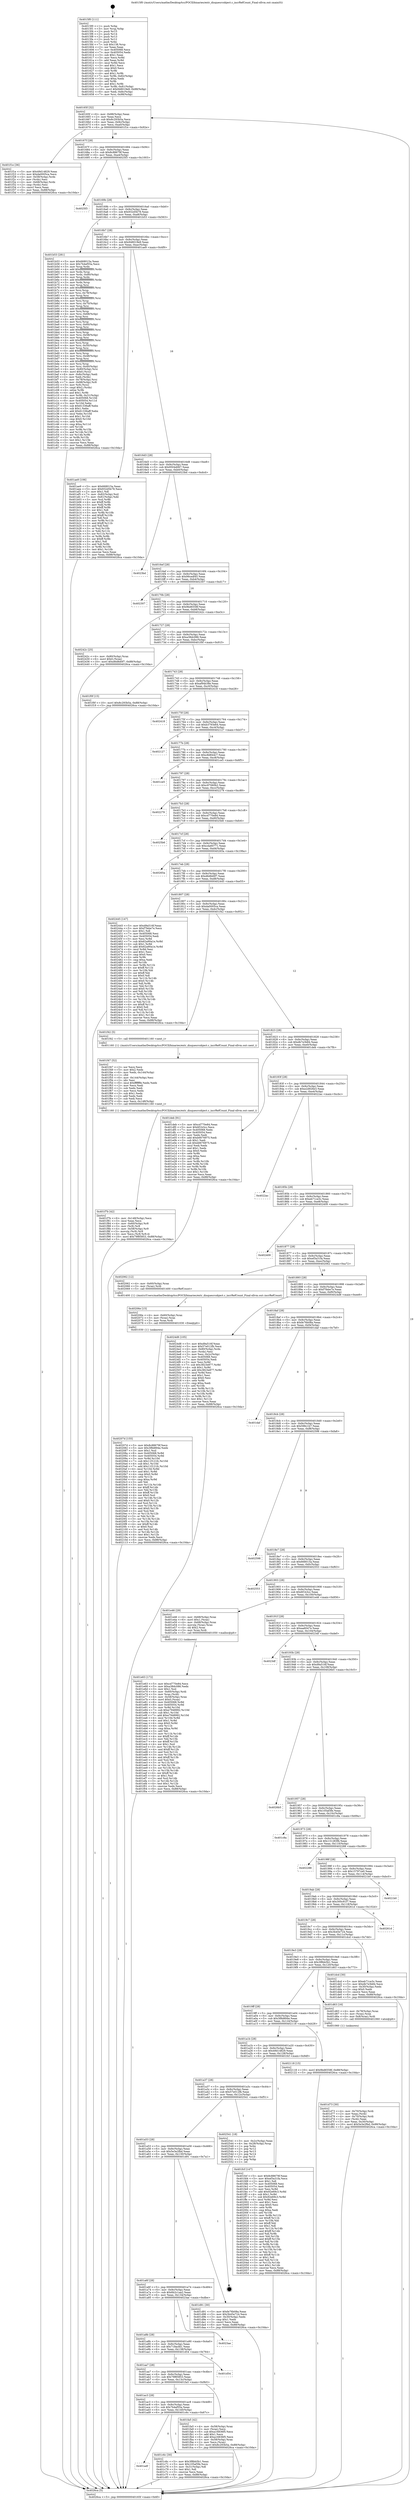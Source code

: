 digraph "0x4015f0" {
  label = "0x4015f0 (/mnt/c/Users/mathe/Desktop/tcc/POCII/binaries/extr_disquesrcobject.c_incrRefCount_Final-ollvm.out::main(0))"
  labelloc = "t"
  node[shape=record]

  Entry [label="",width=0.3,height=0.3,shape=circle,fillcolor=black,style=filled]
  "0x40165f" [label="{
     0x40165f [32]\l
     | [instrs]\l
     &nbsp;&nbsp;0x40165f \<+6\>: mov -0x88(%rbp),%eax\l
     &nbsp;&nbsp;0x401665 \<+2\>: mov %eax,%ecx\l
     &nbsp;&nbsp;0x401667 \<+6\>: sub $0x8c293b5a,%ecx\l
     &nbsp;&nbsp;0x40166d \<+6\>: mov %eax,-0x9c(%rbp)\l
     &nbsp;&nbsp;0x401673 \<+6\>: mov %ecx,-0xa0(%rbp)\l
     &nbsp;&nbsp;0x401679 \<+6\>: je 0000000000401f1e \<main+0x92e\>\l
  }"]
  "0x401f1e" [label="{
     0x401f1e [36]\l
     | [instrs]\l
     &nbsp;&nbsp;0x401f1e \<+5\>: mov $0x49d14829,%eax\l
     &nbsp;&nbsp;0x401f23 \<+5\>: mov $0xda0005ca,%ecx\l
     &nbsp;&nbsp;0x401f28 \<+4\>: mov -0x58(%rbp),%rdx\l
     &nbsp;&nbsp;0x401f2c \<+2\>: mov (%rdx),%esi\l
     &nbsp;&nbsp;0x401f2e \<+4\>: mov -0x68(%rbp),%rdx\l
     &nbsp;&nbsp;0x401f32 \<+2\>: cmp (%rdx),%esi\l
     &nbsp;&nbsp;0x401f34 \<+3\>: cmovl %ecx,%eax\l
     &nbsp;&nbsp;0x401f37 \<+6\>: mov %eax,-0x88(%rbp)\l
     &nbsp;&nbsp;0x401f3d \<+5\>: jmp 00000000004026ca \<main+0x10da\>\l
  }"]
  "0x40167f" [label="{
     0x40167f [28]\l
     | [instrs]\l
     &nbsp;&nbsp;0x40167f \<+5\>: jmp 0000000000401684 \<main+0x94\>\l
     &nbsp;&nbsp;0x401684 \<+6\>: mov -0x9c(%rbp),%eax\l
     &nbsp;&nbsp;0x40168a \<+5\>: sub $0x8c88679f,%eax\l
     &nbsp;&nbsp;0x40168f \<+6\>: mov %eax,-0xa4(%rbp)\l
     &nbsp;&nbsp;0x401695 \<+6\>: je 00000000004025f3 \<main+0x1003\>\l
  }"]
  Exit [label="",width=0.3,height=0.3,shape=circle,fillcolor=black,style=filled,peripheries=2]
  "0x4025f3" [label="{
     0x4025f3\l
  }", style=dashed]
  "0x40169b" [label="{
     0x40169b [28]\l
     | [instrs]\l
     &nbsp;&nbsp;0x40169b \<+5\>: jmp 00000000004016a0 \<main+0xb0\>\l
     &nbsp;&nbsp;0x4016a0 \<+6\>: mov -0x9c(%rbp),%eax\l
     &nbsp;&nbsp;0x4016a6 \<+5\>: sub $0x932d5b78,%eax\l
     &nbsp;&nbsp;0x4016ab \<+6\>: mov %eax,-0xa8(%rbp)\l
     &nbsp;&nbsp;0x4016b1 \<+6\>: je 0000000000401b53 \<main+0x563\>\l
  }"]
  "0x40207d" [label="{
     0x40207d [155]\l
     | [instrs]\l
     &nbsp;&nbsp;0x40207d \<+5\>: mov $0x8c88679f,%ecx\l
     &nbsp;&nbsp;0x402082 \<+5\>: mov $0x3f8d894e,%edx\l
     &nbsp;&nbsp;0x402087 \<+3\>: mov $0x1,%sil\l
     &nbsp;&nbsp;0x40208a \<+8\>: mov 0x405068,%r8d\l
     &nbsp;&nbsp;0x402092 \<+8\>: mov 0x405054,%r9d\l
     &nbsp;&nbsp;0x40209a \<+3\>: mov %r8d,%r10d\l
     &nbsp;&nbsp;0x40209d \<+7\>: sub $0x11f121fc,%r10d\l
     &nbsp;&nbsp;0x4020a4 \<+4\>: sub $0x1,%r10d\l
     &nbsp;&nbsp;0x4020a8 \<+7\>: add $0x11f121fc,%r10d\l
     &nbsp;&nbsp;0x4020af \<+4\>: imul %r10d,%r8d\l
     &nbsp;&nbsp;0x4020b3 \<+4\>: and $0x1,%r8d\l
     &nbsp;&nbsp;0x4020b7 \<+4\>: cmp $0x0,%r8d\l
     &nbsp;&nbsp;0x4020bb \<+4\>: sete %r11b\l
     &nbsp;&nbsp;0x4020bf \<+4\>: cmp $0xa,%r9d\l
     &nbsp;&nbsp;0x4020c3 \<+3\>: setl %bl\l
     &nbsp;&nbsp;0x4020c6 \<+3\>: mov %r11b,%r14b\l
     &nbsp;&nbsp;0x4020c9 \<+4\>: xor $0xff,%r14b\l
     &nbsp;&nbsp;0x4020cd \<+3\>: mov %bl,%r15b\l
     &nbsp;&nbsp;0x4020d0 \<+4\>: xor $0xff,%r15b\l
     &nbsp;&nbsp;0x4020d4 \<+4\>: xor $0x0,%sil\l
     &nbsp;&nbsp;0x4020d8 \<+3\>: mov %r14b,%r12b\l
     &nbsp;&nbsp;0x4020db \<+4\>: and $0x0,%r12b\l
     &nbsp;&nbsp;0x4020df \<+3\>: and %sil,%r11b\l
     &nbsp;&nbsp;0x4020e2 \<+3\>: mov %r15b,%r13b\l
     &nbsp;&nbsp;0x4020e5 \<+4\>: and $0x0,%r13b\l
     &nbsp;&nbsp;0x4020e9 \<+3\>: and %sil,%bl\l
     &nbsp;&nbsp;0x4020ec \<+3\>: or %r11b,%r12b\l
     &nbsp;&nbsp;0x4020ef \<+3\>: or %bl,%r13b\l
     &nbsp;&nbsp;0x4020f2 \<+3\>: xor %r13b,%r12b\l
     &nbsp;&nbsp;0x4020f5 \<+3\>: or %r15b,%r14b\l
     &nbsp;&nbsp;0x4020f8 \<+4\>: xor $0xff,%r14b\l
     &nbsp;&nbsp;0x4020fc \<+4\>: or $0x0,%sil\l
     &nbsp;&nbsp;0x402100 \<+3\>: and %sil,%r14b\l
     &nbsp;&nbsp;0x402103 \<+3\>: or %r14b,%r12b\l
     &nbsp;&nbsp;0x402106 \<+4\>: test $0x1,%r12b\l
     &nbsp;&nbsp;0x40210a \<+3\>: cmovne %edx,%ecx\l
     &nbsp;&nbsp;0x40210d \<+6\>: mov %ecx,-0x88(%rbp)\l
     &nbsp;&nbsp;0x402113 \<+5\>: jmp 00000000004026ca \<main+0x10da\>\l
  }"]
  "0x401b53" [label="{
     0x401b53 [281]\l
     | [instrs]\l
     &nbsp;&nbsp;0x401b53 \<+5\>: mov $0x668015a,%eax\l
     &nbsp;&nbsp;0x401b58 \<+5\>: mov $0x7b4ef55a,%ecx\l
     &nbsp;&nbsp;0x401b5d \<+3\>: mov %rsp,%rdx\l
     &nbsp;&nbsp;0x401b60 \<+4\>: add $0xfffffffffffffff0,%rdx\l
     &nbsp;&nbsp;0x401b64 \<+3\>: mov %rdx,%rsp\l
     &nbsp;&nbsp;0x401b67 \<+4\>: mov %rdx,-0x80(%rbp)\l
     &nbsp;&nbsp;0x401b6b \<+3\>: mov %rsp,%rdx\l
     &nbsp;&nbsp;0x401b6e \<+4\>: add $0xfffffffffffffff0,%rdx\l
     &nbsp;&nbsp;0x401b72 \<+3\>: mov %rdx,%rsp\l
     &nbsp;&nbsp;0x401b75 \<+3\>: mov %rsp,%rsi\l
     &nbsp;&nbsp;0x401b78 \<+4\>: add $0xfffffffffffffff0,%rsi\l
     &nbsp;&nbsp;0x401b7c \<+3\>: mov %rsi,%rsp\l
     &nbsp;&nbsp;0x401b7f \<+4\>: mov %rsi,-0x78(%rbp)\l
     &nbsp;&nbsp;0x401b83 \<+3\>: mov %rsp,%rsi\l
     &nbsp;&nbsp;0x401b86 \<+4\>: add $0xfffffffffffffff0,%rsi\l
     &nbsp;&nbsp;0x401b8a \<+3\>: mov %rsi,%rsp\l
     &nbsp;&nbsp;0x401b8d \<+4\>: mov %rsi,-0x70(%rbp)\l
     &nbsp;&nbsp;0x401b91 \<+3\>: mov %rsp,%rsi\l
     &nbsp;&nbsp;0x401b94 \<+4\>: add $0xfffffffffffffff0,%rsi\l
     &nbsp;&nbsp;0x401b98 \<+3\>: mov %rsi,%rsp\l
     &nbsp;&nbsp;0x401b9b \<+4\>: mov %rsi,-0x68(%rbp)\l
     &nbsp;&nbsp;0x401b9f \<+3\>: mov %rsp,%rsi\l
     &nbsp;&nbsp;0x401ba2 \<+4\>: add $0xfffffffffffffff0,%rsi\l
     &nbsp;&nbsp;0x401ba6 \<+3\>: mov %rsi,%rsp\l
     &nbsp;&nbsp;0x401ba9 \<+4\>: mov %rsi,-0x60(%rbp)\l
     &nbsp;&nbsp;0x401bad \<+3\>: mov %rsp,%rsi\l
     &nbsp;&nbsp;0x401bb0 \<+4\>: add $0xfffffffffffffff0,%rsi\l
     &nbsp;&nbsp;0x401bb4 \<+3\>: mov %rsi,%rsp\l
     &nbsp;&nbsp;0x401bb7 \<+4\>: mov %rsi,-0x58(%rbp)\l
     &nbsp;&nbsp;0x401bbb \<+3\>: mov %rsp,%rsi\l
     &nbsp;&nbsp;0x401bbe \<+4\>: add $0xfffffffffffffff0,%rsi\l
     &nbsp;&nbsp;0x401bc2 \<+3\>: mov %rsi,%rsp\l
     &nbsp;&nbsp;0x401bc5 \<+4\>: mov %rsi,-0x50(%rbp)\l
     &nbsp;&nbsp;0x401bc9 \<+3\>: mov %rsp,%rsi\l
     &nbsp;&nbsp;0x401bcc \<+4\>: add $0xfffffffffffffff0,%rsi\l
     &nbsp;&nbsp;0x401bd0 \<+3\>: mov %rsi,%rsp\l
     &nbsp;&nbsp;0x401bd3 \<+4\>: mov %rsi,-0x48(%rbp)\l
     &nbsp;&nbsp;0x401bd7 \<+3\>: mov %rsp,%rsi\l
     &nbsp;&nbsp;0x401bda \<+4\>: add $0xfffffffffffffff0,%rsi\l
     &nbsp;&nbsp;0x401bde \<+3\>: mov %rsi,%rsp\l
     &nbsp;&nbsp;0x401be1 \<+4\>: mov %rsi,-0x40(%rbp)\l
     &nbsp;&nbsp;0x401be5 \<+4\>: mov -0x80(%rbp),%rsi\l
     &nbsp;&nbsp;0x401be9 \<+6\>: movl $0x0,(%rsi)\l
     &nbsp;&nbsp;0x401bef \<+6\>: mov -0x8c(%rbp),%edi\l
     &nbsp;&nbsp;0x401bf5 \<+2\>: mov %edi,(%rdx)\l
     &nbsp;&nbsp;0x401bf7 \<+4\>: mov -0x78(%rbp),%rsi\l
     &nbsp;&nbsp;0x401bfb \<+7\>: mov -0x98(%rbp),%r8\l
     &nbsp;&nbsp;0x401c02 \<+3\>: mov %r8,(%rsi)\l
     &nbsp;&nbsp;0x401c05 \<+3\>: cmpl $0x2,(%rdx)\l
     &nbsp;&nbsp;0x401c08 \<+4\>: setne %r9b\l
     &nbsp;&nbsp;0x401c0c \<+4\>: and $0x1,%r9b\l
     &nbsp;&nbsp;0x401c10 \<+4\>: mov %r9b,-0x31(%rbp)\l
     &nbsp;&nbsp;0x401c14 \<+8\>: mov 0x405068,%r10d\l
     &nbsp;&nbsp;0x401c1c \<+8\>: mov 0x405054,%r11d\l
     &nbsp;&nbsp;0x401c24 \<+3\>: mov %r10d,%ebx\l
     &nbsp;&nbsp;0x401c27 \<+6\>: sub $0x61336aff,%ebx\l
     &nbsp;&nbsp;0x401c2d \<+3\>: sub $0x1,%ebx\l
     &nbsp;&nbsp;0x401c30 \<+6\>: add $0x61336aff,%ebx\l
     &nbsp;&nbsp;0x401c36 \<+4\>: imul %ebx,%r10d\l
     &nbsp;&nbsp;0x401c3a \<+4\>: and $0x1,%r10d\l
     &nbsp;&nbsp;0x401c3e \<+4\>: cmp $0x0,%r10d\l
     &nbsp;&nbsp;0x401c42 \<+4\>: sete %r9b\l
     &nbsp;&nbsp;0x401c46 \<+4\>: cmp $0xa,%r11d\l
     &nbsp;&nbsp;0x401c4a \<+4\>: setl %r14b\l
     &nbsp;&nbsp;0x401c4e \<+3\>: mov %r9b,%r15b\l
     &nbsp;&nbsp;0x401c51 \<+3\>: and %r14b,%r15b\l
     &nbsp;&nbsp;0x401c54 \<+3\>: xor %r14b,%r9b\l
     &nbsp;&nbsp;0x401c57 \<+3\>: or %r9b,%r15b\l
     &nbsp;&nbsp;0x401c5a \<+4\>: test $0x1,%r15b\l
     &nbsp;&nbsp;0x401c5e \<+3\>: cmovne %ecx,%eax\l
     &nbsp;&nbsp;0x401c61 \<+6\>: mov %eax,-0x88(%rbp)\l
     &nbsp;&nbsp;0x401c67 \<+5\>: jmp 00000000004026ca \<main+0x10da\>\l
  }"]
  "0x4016b7" [label="{
     0x4016b7 [28]\l
     | [instrs]\l
     &nbsp;&nbsp;0x4016b7 \<+5\>: jmp 00000000004016bc \<main+0xcc\>\l
     &nbsp;&nbsp;0x4016bc \<+6\>: mov -0x9c(%rbp),%eax\l
     &nbsp;&nbsp;0x4016c2 \<+5\>: sub $0x948019e9,%eax\l
     &nbsp;&nbsp;0x4016c7 \<+6\>: mov %eax,-0xac(%rbp)\l
     &nbsp;&nbsp;0x4016cd \<+6\>: je 0000000000401ae9 \<main+0x4f9\>\l
  }"]
  "0x40206e" [label="{
     0x40206e [15]\l
     | [instrs]\l
     &nbsp;&nbsp;0x40206e \<+4\>: mov -0x60(%rbp),%rax\l
     &nbsp;&nbsp;0x402072 \<+3\>: mov (%rax),%rax\l
     &nbsp;&nbsp;0x402075 \<+3\>: mov %rax,%rdi\l
     &nbsp;&nbsp;0x402078 \<+5\>: call 0000000000401030 \<free@plt\>\l
     | [calls]\l
     &nbsp;&nbsp;0x401030 \{1\} (unknown)\l
  }"]
  "0x401ae9" [label="{
     0x401ae9 [106]\l
     | [instrs]\l
     &nbsp;&nbsp;0x401ae9 \<+5\>: mov $0x668015a,%eax\l
     &nbsp;&nbsp;0x401aee \<+5\>: mov $0x932d5b78,%ecx\l
     &nbsp;&nbsp;0x401af3 \<+2\>: mov $0x1,%dl\l
     &nbsp;&nbsp;0x401af5 \<+7\>: mov -0x82(%rbp),%sil\l
     &nbsp;&nbsp;0x401afc \<+7\>: mov -0x81(%rbp),%dil\l
     &nbsp;&nbsp;0x401b03 \<+3\>: mov %sil,%r8b\l
     &nbsp;&nbsp;0x401b06 \<+4\>: xor $0xff,%r8b\l
     &nbsp;&nbsp;0x401b0a \<+3\>: mov %dil,%r9b\l
     &nbsp;&nbsp;0x401b0d \<+4\>: xor $0xff,%r9b\l
     &nbsp;&nbsp;0x401b11 \<+3\>: xor $0x1,%dl\l
     &nbsp;&nbsp;0x401b14 \<+3\>: mov %r8b,%r10b\l
     &nbsp;&nbsp;0x401b17 \<+4\>: and $0xff,%r10b\l
     &nbsp;&nbsp;0x401b1b \<+3\>: and %dl,%sil\l
     &nbsp;&nbsp;0x401b1e \<+3\>: mov %r9b,%r11b\l
     &nbsp;&nbsp;0x401b21 \<+4\>: and $0xff,%r11b\l
     &nbsp;&nbsp;0x401b25 \<+3\>: and %dl,%dil\l
     &nbsp;&nbsp;0x401b28 \<+3\>: or %sil,%r10b\l
     &nbsp;&nbsp;0x401b2b \<+3\>: or %dil,%r11b\l
     &nbsp;&nbsp;0x401b2e \<+3\>: xor %r11b,%r10b\l
     &nbsp;&nbsp;0x401b31 \<+3\>: or %r9b,%r8b\l
     &nbsp;&nbsp;0x401b34 \<+4\>: xor $0xff,%r8b\l
     &nbsp;&nbsp;0x401b38 \<+3\>: or $0x1,%dl\l
     &nbsp;&nbsp;0x401b3b \<+3\>: and %dl,%r8b\l
     &nbsp;&nbsp;0x401b3e \<+3\>: or %r8b,%r10b\l
     &nbsp;&nbsp;0x401b41 \<+4\>: test $0x1,%r10b\l
     &nbsp;&nbsp;0x401b45 \<+3\>: cmovne %ecx,%eax\l
     &nbsp;&nbsp;0x401b48 \<+6\>: mov %eax,-0x88(%rbp)\l
     &nbsp;&nbsp;0x401b4e \<+5\>: jmp 00000000004026ca \<main+0x10da\>\l
  }"]
  "0x4016d3" [label="{
     0x4016d3 [28]\l
     | [instrs]\l
     &nbsp;&nbsp;0x4016d3 \<+5\>: jmp 00000000004016d8 \<main+0xe8\>\l
     &nbsp;&nbsp;0x4016d8 \<+6\>: mov -0x9c(%rbp),%eax\l
     &nbsp;&nbsp;0x4016de \<+5\>: sub $0x9504d067,%eax\l
     &nbsp;&nbsp;0x4016e3 \<+6\>: mov %eax,-0xb0(%rbp)\l
     &nbsp;&nbsp;0x4016e9 \<+6\>: je 00000000004023bd \<main+0xdcd\>\l
  }"]
  "0x4026ca" [label="{
     0x4026ca [5]\l
     | [instrs]\l
     &nbsp;&nbsp;0x4026ca \<+5\>: jmp 000000000040165f \<main+0x6f\>\l
  }"]
  "0x4015f0" [label="{
     0x4015f0 [111]\l
     | [instrs]\l
     &nbsp;&nbsp;0x4015f0 \<+1\>: push %rbp\l
     &nbsp;&nbsp;0x4015f1 \<+3\>: mov %rsp,%rbp\l
     &nbsp;&nbsp;0x4015f4 \<+2\>: push %r15\l
     &nbsp;&nbsp;0x4015f6 \<+2\>: push %r14\l
     &nbsp;&nbsp;0x4015f8 \<+2\>: push %r13\l
     &nbsp;&nbsp;0x4015fa \<+2\>: push %r12\l
     &nbsp;&nbsp;0x4015fc \<+1\>: push %rbx\l
     &nbsp;&nbsp;0x4015fd \<+7\>: sub $0x138,%rsp\l
     &nbsp;&nbsp;0x401604 \<+2\>: xor %eax,%eax\l
     &nbsp;&nbsp;0x401606 \<+7\>: mov 0x405068,%ecx\l
     &nbsp;&nbsp;0x40160d \<+7\>: mov 0x405054,%edx\l
     &nbsp;&nbsp;0x401614 \<+3\>: sub $0x1,%eax\l
     &nbsp;&nbsp;0x401617 \<+3\>: mov %ecx,%r8d\l
     &nbsp;&nbsp;0x40161a \<+3\>: add %eax,%r8d\l
     &nbsp;&nbsp;0x40161d \<+4\>: imul %r8d,%ecx\l
     &nbsp;&nbsp;0x401621 \<+3\>: and $0x1,%ecx\l
     &nbsp;&nbsp;0x401624 \<+3\>: cmp $0x0,%ecx\l
     &nbsp;&nbsp;0x401627 \<+4\>: sete %r9b\l
     &nbsp;&nbsp;0x40162b \<+4\>: and $0x1,%r9b\l
     &nbsp;&nbsp;0x40162f \<+7\>: mov %r9b,-0x82(%rbp)\l
     &nbsp;&nbsp;0x401636 \<+3\>: cmp $0xa,%edx\l
     &nbsp;&nbsp;0x401639 \<+4\>: setl %r9b\l
     &nbsp;&nbsp;0x40163d \<+4\>: and $0x1,%r9b\l
     &nbsp;&nbsp;0x401641 \<+7\>: mov %r9b,-0x81(%rbp)\l
     &nbsp;&nbsp;0x401648 \<+10\>: movl $0x948019e9,-0x88(%rbp)\l
     &nbsp;&nbsp;0x401652 \<+6\>: mov %edi,-0x8c(%rbp)\l
     &nbsp;&nbsp;0x401658 \<+7\>: mov %rsi,-0x98(%rbp)\l
  }"]
  "0x401f7b" [label="{
     0x401f7b [42]\l
     | [instrs]\l
     &nbsp;&nbsp;0x401f7b \<+6\>: mov -0x148(%rbp),%ecx\l
     &nbsp;&nbsp;0x401f81 \<+3\>: imul %eax,%ecx\l
     &nbsp;&nbsp;0x401f84 \<+4\>: mov -0x60(%rbp),%r8\l
     &nbsp;&nbsp;0x401f88 \<+3\>: mov (%r8),%r8\l
     &nbsp;&nbsp;0x401f8b \<+4\>: mov -0x58(%rbp),%r9\l
     &nbsp;&nbsp;0x401f8f \<+3\>: movslq (%r9),%r9\l
     &nbsp;&nbsp;0x401f92 \<+4\>: mov %ecx,(%r8,%r9,4)\l
     &nbsp;&nbsp;0x401f96 \<+10\>: movl $0x79f85853,-0x88(%rbp)\l
     &nbsp;&nbsp;0x401fa0 \<+5\>: jmp 00000000004026ca \<main+0x10da\>\l
  }"]
  "0x401f47" [label="{
     0x401f47 [52]\l
     | [instrs]\l
     &nbsp;&nbsp;0x401f47 \<+2\>: xor %ecx,%ecx\l
     &nbsp;&nbsp;0x401f49 \<+5\>: mov $0x2,%edx\l
     &nbsp;&nbsp;0x401f4e \<+6\>: mov %edx,-0x144(%rbp)\l
     &nbsp;&nbsp;0x401f54 \<+1\>: cltd\l
     &nbsp;&nbsp;0x401f55 \<+6\>: mov -0x144(%rbp),%esi\l
     &nbsp;&nbsp;0x401f5b \<+2\>: idiv %esi\l
     &nbsp;&nbsp;0x401f5d \<+6\>: imul $0xfffffffe,%edx,%edx\l
     &nbsp;&nbsp;0x401f63 \<+2\>: mov %ecx,%edi\l
     &nbsp;&nbsp;0x401f65 \<+2\>: sub %edx,%edi\l
     &nbsp;&nbsp;0x401f67 \<+2\>: mov %ecx,%edx\l
     &nbsp;&nbsp;0x401f69 \<+3\>: sub $0x1,%edx\l
     &nbsp;&nbsp;0x401f6c \<+2\>: add %edx,%edi\l
     &nbsp;&nbsp;0x401f6e \<+2\>: sub %edi,%ecx\l
     &nbsp;&nbsp;0x401f70 \<+6\>: mov %ecx,-0x148(%rbp)\l
     &nbsp;&nbsp;0x401f76 \<+5\>: call 0000000000401160 \<next_i\>\l
     | [calls]\l
     &nbsp;&nbsp;0x401160 \{1\} (/mnt/c/Users/mathe/Desktop/tcc/POCII/binaries/extr_disquesrcobject.c_incrRefCount_Final-ollvm.out::next_i)\l
  }"]
  "0x4023bd" [label="{
     0x4023bd\l
  }", style=dashed]
  "0x4016ef" [label="{
     0x4016ef [28]\l
     | [instrs]\l
     &nbsp;&nbsp;0x4016ef \<+5\>: jmp 00000000004016f4 \<main+0x104\>\l
     &nbsp;&nbsp;0x4016f4 \<+6\>: mov -0x9c(%rbp),%eax\l
     &nbsp;&nbsp;0x4016fa \<+5\>: sub $0x99cedf45,%eax\l
     &nbsp;&nbsp;0x4016ff \<+6\>: mov %eax,-0xb4(%rbp)\l
     &nbsp;&nbsp;0x401705 \<+6\>: je 0000000000402307 \<main+0xd17\>\l
  }"]
  "0x401e63" [label="{
     0x401e63 [172]\l
     | [instrs]\l
     &nbsp;&nbsp;0x401e63 \<+5\>: mov $0xcd770e84,%ecx\l
     &nbsp;&nbsp;0x401e68 \<+5\>: mov $0xa38dc086,%edx\l
     &nbsp;&nbsp;0x401e6d \<+3\>: mov $0x1,%sil\l
     &nbsp;&nbsp;0x401e70 \<+4\>: mov -0x60(%rbp),%rdi\l
     &nbsp;&nbsp;0x401e74 \<+3\>: mov %rax,(%rdi)\l
     &nbsp;&nbsp;0x401e77 \<+4\>: mov -0x58(%rbp),%rax\l
     &nbsp;&nbsp;0x401e7b \<+6\>: movl $0x0,(%rax)\l
     &nbsp;&nbsp;0x401e81 \<+8\>: mov 0x405068,%r8d\l
     &nbsp;&nbsp;0x401e89 \<+8\>: mov 0x405054,%r9d\l
     &nbsp;&nbsp;0x401e91 \<+3\>: mov %r8d,%r10d\l
     &nbsp;&nbsp;0x401e94 \<+7\>: sub $0xe7948992,%r10d\l
     &nbsp;&nbsp;0x401e9b \<+4\>: sub $0x1,%r10d\l
     &nbsp;&nbsp;0x401e9f \<+7\>: add $0xe7948992,%r10d\l
     &nbsp;&nbsp;0x401ea6 \<+4\>: imul %r10d,%r8d\l
     &nbsp;&nbsp;0x401eaa \<+4\>: and $0x1,%r8d\l
     &nbsp;&nbsp;0x401eae \<+4\>: cmp $0x0,%r8d\l
     &nbsp;&nbsp;0x401eb2 \<+4\>: sete %r11b\l
     &nbsp;&nbsp;0x401eb6 \<+4\>: cmp $0xa,%r9d\l
     &nbsp;&nbsp;0x401eba \<+3\>: setl %bl\l
     &nbsp;&nbsp;0x401ebd \<+3\>: mov %r11b,%r14b\l
     &nbsp;&nbsp;0x401ec0 \<+4\>: xor $0xff,%r14b\l
     &nbsp;&nbsp;0x401ec4 \<+3\>: mov %bl,%r15b\l
     &nbsp;&nbsp;0x401ec7 \<+4\>: xor $0xff,%r15b\l
     &nbsp;&nbsp;0x401ecb \<+4\>: xor $0x1,%sil\l
     &nbsp;&nbsp;0x401ecf \<+3\>: mov %r14b,%r12b\l
     &nbsp;&nbsp;0x401ed2 \<+4\>: and $0xff,%r12b\l
     &nbsp;&nbsp;0x401ed6 \<+3\>: and %sil,%r11b\l
     &nbsp;&nbsp;0x401ed9 \<+3\>: mov %r15b,%r13b\l
     &nbsp;&nbsp;0x401edc \<+4\>: and $0xff,%r13b\l
     &nbsp;&nbsp;0x401ee0 \<+3\>: and %sil,%bl\l
     &nbsp;&nbsp;0x401ee3 \<+3\>: or %r11b,%r12b\l
     &nbsp;&nbsp;0x401ee6 \<+3\>: or %bl,%r13b\l
     &nbsp;&nbsp;0x401ee9 \<+3\>: xor %r13b,%r12b\l
     &nbsp;&nbsp;0x401eec \<+3\>: or %r15b,%r14b\l
     &nbsp;&nbsp;0x401eef \<+4\>: xor $0xff,%r14b\l
     &nbsp;&nbsp;0x401ef3 \<+4\>: or $0x1,%sil\l
     &nbsp;&nbsp;0x401ef7 \<+3\>: and %sil,%r14b\l
     &nbsp;&nbsp;0x401efa \<+3\>: or %r14b,%r12b\l
     &nbsp;&nbsp;0x401efd \<+4\>: test $0x1,%r12b\l
     &nbsp;&nbsp;0x401f01 \<+3\>: cmovne %edx,%ecx\l
     &nbsp;&nbsp;0x401f04 \<+6\>: mov %ecx,-0x88(%rbp)\l
     &nbsp;&nbsp;0x401f0a \<+5\>: jmp 00000000004026ca \<main+0x10da\>\l
  }"]
  "0x402307" [label="{
     0x402307\l
  }", style=dashed]
  "0x40170b" [label="{
     0x40170b [28]\l
     | [instrs]\l
     &nbsp;&nbsp;0x40170b \<+5\>: jmp 0000000000401710 \<main+0x120\>\l
     &nbsp;&nbsp;0x401710 \<+6\>: mov -0x9c(%rbp),%eax\l
     &nbsp;&nbsp;0x401716 \<+5\>: sub $0x9bd6558f,%eax\l
     &nbsp;&nbsp;0x40171b \<+6\>: mov %eax,-0xb8(%rbp)\l
     &nbsp;&nbsp;0x401721 \<+6\>: je 000000000040242c \<main+0xe3c\>\l
  }"]
  "0x401d73" [label="{
     0x401d73 [30]\l
     | [instrs]\l
     &nbsp;&nbsp;0x401d73 \<+4\>: mov -0x70(%rbp),%rdi\l
     &nbsp;&nbsp;0x401d77 \<+2\>: mov %eax,(%rdi)\l
     &nbsp;&nbsp;0x401d79 \<+4\>: mov -0x70(%rbp),%rdi\l
     &nbsp;&nbsp;0x401d7d \<+2\>: mov (%rdi),%eax\l
     &nbsp;&nbsp;0x401d7f \<+3\>: mov %eax,-0x30(%rbp)\l
     &nbsp;&nbsp;0x401d82 \<+10\>: movl $0x5e3e2fbd,-0x88(%rbp)\l
     &nbsp;&nbsp;0x401d8c \<+5\>: jmp 00000000004026ca \<main+0x10da\>\l
  }"]
  "0x40242c" [label="{
     0x40242c [25]\l
     | [instrs]\l
     &nbsp;&nbsp;0x40242c \<+4\>: mov -0x80(%rbp),%rax\l
     &nbsp;&nbsp;0x402430 \<+6\>: movl $0x0,(%rax)\l
     &nbsp;&nbsp;0x402436 \<+10\>: movl $0xd6d8d0f7,-0x88(%rbp)\l
     &nbsp;&nbsp;0x402440 \<+5\>: jmp 00000000004026ca \<main+0x10da\>\l
  }"]
  "0x401727" [label="{
     0x401727 [28]\l
     | [instrs]\l
     &nbsp;&nbsp;0x401727 \<+5\>: jmp 000000000040172c \<main+0x13c\>\l
     &nbsp;&nbsp;0x40172c \<+6\>: mov -0x9c(%rbp),%eax\l
     &nbsp;&nbsp;0x401732 \<+5\>: sub $0xa38dc086,%eax\l
     &nbsp;&nbsp;0x401737 \<+6\>: mov %eax,-0xbc(%rbp)\l
     &nbsp;&nbsp;0x40173d \<+6\>: je 0000000000401f0f \<main+0x91f\>\l
  }"]
  "0x401adf" [label="{
     0x401adf\l
  }", style=dashed]
  "0x401f0f" [label="{
     0x401f0f [15]\l
     | [instrs]\l
     &nbsp;&nbsp;0x401f0f \<+10\>: movl $0x8c293b5a,-0x88(%rbp)\l
     &nbsp;&nbsp;0x401f19 \<+5\>: jmp 00000000004026ca \<main+0x10da\>\l
  }"]
  "0x401743" [label="{
     0x401743 [28]\l
     | [instrs]\l
     &nbsp;&nbsp;0x401743 \<+5\>: jmp 0000000000401748 \<main+0x158\>\l
     &nbsp;&nbsp;0x401748 \<+6\>: mov -0x9c(%rbp),%eax\l
     &nbsp;&nbsp;0x40174e \<+5\>: sub $0xaf94b38e,%eax\l
     &nbsp;&nbsp;0x401753 \<+6\>: mov %eax,-0xc0(%rbp)\l
     &nbsp;&nbsp;0x401759 \<+6\>: je 0000000000402418 \<main+0xe28\>\l
  }"]
  "0x401c6c" [label="{
     0x401c6c [30]\l
     | [instrs]\l
     &nbsp;&nbsp;0x401c6c \<+5\>: mov $0x3f8bb5b1,%eax\l
     &nbsp;&nbsp;0x401c71 \<+5\>: mov $0x105af3fe,%ecx\l
     &nbsp;&nbsp;0x401c76 \<+3\>: mov -0x31(%rbp),%dl\l
     &nbsp;&nbsp;0x401c79 \<+3\>: test $0x1,%dl\l
     &nbsp;&nbsp;0x401c7c \<+3\>: cmovne %ecx,%eax\l
     &nbsp;&nbsp;0x401c7f \<+6\>: mov %eax,-0x88(%rbp)\l
     &nbsp;&nbsp;0x401c85 \<+5\>: jmp 00000000004026ca \<main+0x10da\>\l
  }"]
  "0x402418" [label="{
     0x402418\l
  }", style=dashed]
  "0x40175f" [label="{
     0x40175f [28]\l
     | [instrs]\l
     &nbsp;&nbsp;0x40175f \<+5\>: jmp 0000000000401764 \<main+0x174\>\l
     &nbsp;&nbsp;0x401764 \<+6\>: mov -0x9c(%rbp),%eax\l
     &nbsp;&nbsp;0x40176a \<+5\>: sub $0xb3793e64,%eax\l
     &nbsp;&nbsp;0x40176f \<+6\>: mov %eax,-0xc4(%rbp)\l
     &nbsp;&nbsp;0x401775 \<+6\>: je 0000000000402127 \<main+0xb37\>\l
  }"]
  "0x401ac3" [label="{
     0x401ac3 [28]\l
     | [instrs]\l
     &nbsp;&nbsp;0x401ac3 \<+5\>: jmp 0000000000401ac8 \<main+0x4d8\>\l
     &nbsp;&nbsp;0x401ac8 \<+6\>: mov -0x9c(%rbp),%eax\l
     &nbsp;&nbsp;0x401ace \<+5\>: sub $0x7b4ef55a,%eax\l
     &nbsp;&nbsp;0x401ad3 \<+6\>: mov %eax,-0x140(%rbp)\l
     &nbsp;&nbsp;0x401ad9 \<+6\>: je 0000000000401c6c \<main+0x67c\>\l
  }"]
  "0x402127" [label="{
     0x402127\l
  }", style=dashed]
  "0x40177b" [label="{
     0x40177b [28]\l
     | [instrs]\l
     &nbsp;&nbsp;0x40177b \<+5\>: jmp 0000000000401780 \<main+0x190\>\l
     &nbsp;&nbsp;0x401780 \<+6\>: mov -0x9c(%rbp),%eax\l
     &nbsp;&nbsp;0x401786 \<+5\>: sub $0xc8d844c7,%eax\l
     &nbsp;&nbsp;0x40178b \<+6\>: mov %eax,-0xc8(%rbp)\l
     &nbsp;&nbsp;0x401791 \<+6\>: je 0000000000401ce5 \<main+0x6f5\>\l
  }"]
  "0x401fa5" [label="{
     0x401fa5 [42]\l
     | [instrs]\l
     &nbsp;&nbsp;0x401fa5 \<+4\>: mov -0x58(%rbp),%rax\l
     &nbsp;&nbsp;0x401fa9 \<+2\>: mov (%rax),%ecx\l
     &nbsp;&nbsp;0x401fab \<+6\>: sub $0xa16836f5,%ecx\l
     &nbsp;&nbsp;0x401fb1 \<+3\>: add $0x1,%ecx\l
     &nbsp;&nbsp;0x401fb4 \<+6\>: add $0xa16836f5,%ecx\l
     &nbsp;&nbsp;0x401fba \<+4\>: mov -0x58(%rbp),%rax\l
     &nbsp;&nbsp;0x401fbe \<+2\>: mov %ecx,(%rax)\l
     &nbsp;&nbsp;0x401fc0 \<+10\>: movl $0x8c293b5a,-0x88(%rbp)\l
     &nbsp;&nbsp;0x401fca \<+5\>: jmp 00000000004026ca \<main+0x10da\>\l
  }"]
  "0x401ce5" [label="{
     0x401ce5\l
  }", style=dashed]
  "0x401797" [label="{
     0x401797 [28]\l
     | [instrs]\l
     &nbsp;&nbsp;0x401797 \<+5\>: jmp 000000000040179c \<main+0x1ac\>\l
     &nbsp;&nbsp;0x40179c \<+6\>: mov -0x9c(%rbp),%eax\l
     &nbsp;&nbsp;0x4017a2 \<+5\>: sub $0xc97060b2,%eax\l
     &nbsp;&nbsp;0x4017a7 \<+6\>: mov %eax,-0xcc(%rbp)\l
     &nbsp;&nbsp;0x4017ad \<+6\>: je 0000000000402279 \<main+0xc89\>\l
  }"]
  "0x401aa7" [label="{
     0x401aa7 [28]\l
     | [instrs]\l
     &nbsp;&nbsp;0x401aa7 \<+5\>: jmp 0000000000401aac \<main+0x4bc\>\l
     &nbsp;&nbsp;0x401aac \<+6\>: mov -0x9c(%rbp),%eax\l
     &nbsp;&nbsp;0x401ab2 \<+5\>: sub $0x79f85853,%eax\l
     &nbsp;&nbsp;0x401ab7 \<+6\>: mov %eax,-0x13c(%rbp)\l
     &nbsp;&nbsp;0x401abd \<+6\>: je 0000000000401fa5 \<main+0x9b5\>\l
  }"]
  "0x402279" [label="{
     0x402279\l
  }", style=dashed]
  "0x4017b3" [label="{
     0x4017b3 [28]\l
     | [instrs]\l
     &nbsp;&nbsp;0x4017b3 \<+5\>: jmp 00000000004017b8 \<main+0x1c8\>\l
     &nbsp;&nbsp;0x4017b8 \<+6\>: mov -0x9c(%rbp),%eax\l
     &nbsp;&nbsp;0x4017be \<+5\>: sub $0xcd770e84,%eax\l
     &nbsp;&nbsp;0x4017c3 \<+6\>: mov %eax,-0xd0(%rbp)\l
     &nbsp;&nbsp;0x4017c9 \<+6\>: je 00000000004025b6 \<main+0xfc6\>\l
  }"]
  "0x401d54" [label="{
     0x401d54\l
  }", style=dashed]
  "0x4025b6" [label="{
     0x4025b6\l
  }", style=dashed]
  "0x4017cf" [label="{
     0x4017cf [28]\l
     | [instrs]\l
     &nbsp;&nbsp;0x4017cf \<+5\>: jmp 00000000004017d4 \<main+0x1e4\>\l
     &nbsp;&nbsp;0x4017d4 \<+6\>: mov -0x9c(%rbp),%eax\l
     &nbsp;&nbsp;0x4017da \<+5\>: sub $0xcda60771,%eax\l
     &nbsp;&nbsp;0x4017df \<+6\>: mov %eax,-0xd4(%rbp)\l
     &nbsp;&nbsp;0x4017e5 \<+6\>: je 000000000040265a \<main+0x106a\>\l
  }"]
  "0x401a8b" [label="{
     0x401a8b [28]\l
     | [instrs]\l
     &nbsp;&nbsp;0x401a8b \<+5\>: jmp 0000000000401a90 \<main+0x4a0\>\l
     &nbsp;&nbsp;0x401a90 \<+6\>: mov -0x9c(%rbp),%eax\l
     &nbsp;&nbsp;0x401a96 \<+5\>: sub $0x718acfd1,%eax\l
     &nbsp;&nbsp;0x401a9b \<+6\>: mov %eax,-0x138(%rbp)\l
     &nbsp;&nbsp;0x401aa1 \<+6\>: je 0000000000401d54 \<main+0x764\>\l
  }"]
  "0x40265a" [label="{
     0x40265a\l
  }", style=dashed]
  "0x4017eb" [label="{
     0x4017eb [28]\l
     | [instrs]\l
     &nbsp;&nbsp;0x4017eb \<+5\>: jmp 00000000004017f0 \<main+0x200\>\l
     &nbsp;&nbsp;0x4017f0 \<+6\>: mov -0x9c(%rbp),%eax\l
     &nbsp;&nbsp;0x4017f6 \<+5\>: sub $0xd6d8d0f7,%eax\l
     &nbsp;&nbsp;0x4017fb \<+6\>: mov %eax,-0xd8(%rbp)\l
     &nbsp;&nbsp;0x401801 \<+6\>: je 0000000000402445 \<main+0xe55\>\l
  }"]
  "0x4023ae" [label="{
     0x4023ae\l
  }", style=dashed]
  "0x402445" [label="{
     0x402445 [147]\l
     | [instrs]\l
     &nbsp;&nbsp;0x402445 \<+5\>: mov $0xd9a516f,%eax\l
     &nbsp;&nbsp;0x40244a \<+5\>: mov $0xf7febe7e,%ecx\l
     &nbsp;&nbsp;0x40244f \<+2\>: mov $0x1,%dl\l
     &nbsp;&nbsp;0x402451 \<+7\>: mov 0x405068,%esi\l
     &nbsp;&nbsp;0x402458 \<+7\>: mov 0x405054,%edi\l
     &nbsp;&nbsp;0x40245f \<+3\>: mov %esi,%r8d\l
     &nbsp;&nbsp;0x402462 \<+7\>: sub $0x62a90a1e,%r8d\l
     &nbsp;&nbsp;0x402469 \<+4\>: sub $0x1,%r8d\l
     &nbsp;&nbsp;0x40246d \<+7\>: add $0x62a90a1e,%r8d\l
     &nbsp;&nbsp;0x402474 \<+4\>: imul %r8d,%esi\l
     &nbsp;&nbsp;0x402478 \<+3\>: and $0x1,%esi\l
     &nbsp;&nbsp;0x40247b \<+3\>: cmp $0x0,%esi\l
     &nbsp;&nbsp;0x40247e \<+4\>: sete %r9b\l
     &nbsp;&nbsp;0x402482 \<+3\>: cmp $0xa,%edi\l
     &nbsp;&nbsp;0x402485 \<+4\>: setl %r10b\l
     &nbsp;&nbsp;0x402489 \<+3\>: mov %r9b,%r11b\l
     &nbsp;&nbsp;0x40248c \<+4\>: xor $0xff,%r11b\l
     &nbsp;&nbsp;0x402490 \<+3\>: mov %r10b,%bl\l
     &nbsp;&nbsp;0x402493 \<+3\>: xor $0xff,%bl\l
     &nbsp;&nbsp;0x402496 \<+3\>: xor $0x0,%dl\l
     &nbsp;&nbsp;0x402499 \<+3\>: mov %r11b,%r14b\l
     &nbsp;&nbsp;0x40249c \<+4\>: and $0x0,%r14b\l
     &nbsp;&nbsp;0x4024a0 \<+3\>: and %dl,%r9b\l
     &nbsp;&nbsp;0x4024a3 \<+3\>: mov %bl,%r15b\l
     &nbsp;&nbsp;0x4024a6 \<+4\>: and $0x0,%r15b\l
     &nbsp;&nbsp;0x4024aa \<+3\>: and %dl,%r10b\l
     &nbsp;&nbsp;0x4024ad \<+3\>: or %r9b,%r14b\l
     &nbsp;&nbsp;0x4024b0 \<+3\>: or %r10b,%r15b\l
     &nbsp;&nbsp;0x4024b3 \<+3\>: xor %r15b,%r14b\l
     &nbsp;&nbsp;0x4024b6 \<+3\>: or %bl,%r11b\l
     &nbsp;&nbsp;0x4024b9 \<+4\>: xor $0xff,%r11b\l
     &nbsp;&nbsp;0x4024bd \<+3\>: or $0x0,%dl\l
     &nbsp;&nbsp;0x4024c0 \<+3\>: and %dl,%r11b\l
     &nbsp;&nbsp;0x4024c3 \<+3\>: or %r11b,%r14b\l
     &nbsp;&nbsp;0x4024c6 \<+4\>: test $0x1,%r14b\l
     &nbsp;&nbsp;0x4024ca \<+3\>: cmovne %ecx,%eax\l
     &nbsp;&nbsp;0x4024cd \<+6\>: mov %eax,-0x88(%rbp)\l
     &nbsp;&nbsp;0x4024d3 \<+5\>: jmp 00000000004026ca \<main+0x10da\>\l
  }"]
  "0x401807" [label="{
     0x401807 [28]\l
     | [instrs]\l
     &nbsp;&nbsp;0x401807 \<+5\>: jmp 000000000040180c \<main+0x21c\>\l
     &nbsp;&nbsp;0x40180c \<+6\>: mov -0x9c(%rbp),%eax\l
     &nbsp;&nbsp;0x401812 \<+5\>: sub $0xda0005ca,%eax\l
     &nbsp;&nbsp;0x401817 \<+6\>: mov %eax,-0xdc(%rbp)\l
     &nbsp;&nbsp;0x40181d \<+6\>: je 0000000000401f42 \<main+0x952\>\l
  }"]
  "0x401a6f" [label="{
     0x401a6f [28]\l
     | [instrs]\l
     &nbsp;&nbsp;0x401a6f \<+5\>: jmp 0000000000401a74 \<main+0x484\>\l
     &nbsp;&nbsp;0x401a74 \<+6\>: mov -0x9c(%rbp),%eax\l
     &nbsp;&nbsp;0x401a7a \<+5\>: sub $0x6b2c1aa2,%eax\l
     &nbsp;&nbsp;0x401a7f \<+6\>: mov %eax,-0x134(%rbp)\l
     &nbsp;&nbsp;0x401a85 \<+6\>: je 00000000004023ae \<main+0xdbe\>\l
  }"]
  "0x401f42" [label="{
     0x401f42 [5]\l
     | [instrs]\l
     &nbsp;&nbsp;0x401f42 \<+5\>: call 0000000000401160 \<next_i\>\l
     | [calls]\l
     &nbsp;&nbsp;0x401160 \{1\} (/mnt/c/Users/mathe/Desktop/tcc/POCII/binaries/extr_disquesrcobject.c_incrRefCount_Final-ollvm.out::next_i)\l
  }"]
  "0x401823" [label="{
     0x401823 [28]\l
     | [instrs]\l
     &nbsp;&nbsp;0x401823 \<+5\>: jmp 0000000000401828 \<main+0x238\>\l
     &nbsp;&nbsp;0x401828 \<+6\>: mov -0x9c(%rbp),%eax\l
     &nbsp;&nbsp;0x40182e \<+5\>: sub $0xdb7e3b84,%eax\l
     &nbsp;&nbsp;0x401833 \<+6\>: mov %eax,-0xe0(%rbp)\l
     &nbsp;&nbsp;0x401839 \<+6\>: je 0000000000401deb \<main+0x7fb\>\l
  }"]
  "0x401d91" [label="{
     0x401d91 [30]\l
     | [instrs]\l
     &nbsp;&nbsp;0x401d91 \<+5\>: mov $0xfe76b08a,%eax\l
     &nbsp;&nbsp;0x401d96 \<+5\>: mov $0x3b45e724,%ecx\l
     &nbsp;&nbsp;0x401d9b \<+3\>: mov -0x30(%rbp),%edx\l
     &nbsp;&nbsp;0x401d9e \<+3\>: cmp $0x1,%edx\l
     &nbsp;&nbsp;0x401da1 \<+3\>: cmovl %ecx,%eax\l
     &nbsp;&nbsp;0x401da4 \<+6\>: mov %eax,-0x88(%rbp)\l
     &nbsp;&nbsp;0x401daa \<+5\>: jmp 00000000004026ca \<main+0x10da\>\l
  }"]
  "0x401deb" [label="{
     0x401deb [91]\l
     | [instrs]\l
     &nbsp;&nbsp;0x401deb \<+5\>: mov $0xcd770e84,%eax\l
     &nbsp;&nbsp;0x401df0 \<+5\>: mov $0x6f1b3cc,%ecx\l
     &nbsp;&nbsp;0x401df5 \<+7\>: mov 0x405068,%edx\l
     &nbsp;&nbsp;0x401dfc \<+7\>: mov 0x405054,%esi\l
     &nbsp;&nbsp;0x401e03 \<+2\>: mov %edx,%edi\l
     &nbsp;&nbsp;0x401e05 \<+6\>: add $0xb6676975,%edi\l
     &nbsp;&nbsp;0x401e0b \<+3\>: sub $0x1,%edi\l
     &nbsp;&nbsp;0x401e0e \<+6\>: sub $0xb6676975,%edi\l
     &nbsp;&nbsp;0x401e14 \<+3\>: imul %edi,%edx\l
     &nbsp;&nbsp;0x401e17 \<+3\>: and $0x1,%edx\l
     &nbsp;&nbsp;0x401e1a \<+3\>: cmp $0x0,%edx\l
     &nbsp;&nbsp;0x401e1d \<+4\>: sete %r8b\l
     &nbsp;&nbsp;0x401e21 \<+3\>: cmp $0xa,%esi\l
     &nbsp;&nbsp;0x401e24 \<+4\>: setl %r9b\l
     &nbsp;&nbsp;0x401e28 \<+3\>: mov %r8b,%r10b\l
     &nbsp;&nbsp;0x401e2b \<+3\>: and %r9b,%r10b\l
     &nbsp;&nbsp;0x401e2e \<+3\>: xor %r9b,%r8b\l
     &nbsp;&nbsp;0x401e31 \<+3\>: or %r8b,%r10b\l
     &nbsp;&nbsp;0x401e34 \<+4\>: test $0x1,%r10b\l
     &nbsp;&nbsp;0x401e38 \<+3\>: cmovne %ecx,%eax\l
     &nbsp;&nbsp;0x401e3b \<+6\>: mov %eax,-0x88(%rbp)\l
     &nbsp;&nbsp;0x401e41 \<+5\>: jmp 00000000004026ca \<main+0x10da\>\l
  }"]
  "0x40183f" [label="{
     0x40183f [28]\l
     | [instrs]\l
     &nbsp;&nbsp;0x40183f \<+5\>: jmp 0000000000401844 \<main+0x254\>\l
     &nbsp;&nbsp;0x401844 \<+6\>: mov -0x9c(%rbp),%eax\l
     &nbsp;&nbsp;0x40184a \<+5\>: sub $0xe2d926e3,%eax\l
     &nbsp;&nbsp;0x40184f \<+6\>: mov %eax,-0xe4(%rbp)\l
     &nbsp;&nbsp;0x401855 \<+6\>: je 00000000004022ac \<main+0xcbc\>\l
  }"]
  "0x401a53" [label="{
     0x401a53 [28]\l
     | [instrs]\l
     &nbsp;&nbsp;0x401a53 \<+5\>: jmp 0000000000401a58 \<main+0x468\>\l
     &nbsp;&nbsp;0x401a58 \<+6\>: mov -0x9c(%rbp),%eax\l
     &nbsp;&nbsp;0x401a5e \<+5\>: sub $0x5e3e2fbd,%eax\l
     &nbsp;&nbsp;0x401a63 \<+6\>: mov %eax,-0x130(%rbp)\l
     &nbsp;&nbsp;0x401a69 \<+6\>: je 0000000000401d91 \<main+0x7a1\>\l
  }"]
  "0x4022ac" [label="{
     0x4022ac\l
  }", style=dashed]
  "0x40185b" [label="{
     0x40185b [28]\l
     | [instrs]\l
     &nbsp;&nbsp;0x40185b \<+5\>: jmp 0000000000401860 \<main+0x270\>\l
     &nbsp;&nbsp;0x401860 \<+6\>: mov -0x9c(%rbp),%eax\l
     &nbsp;&nbsp;0x401866 \<+5\>: sub $0xeb71ce3c,%eax\l
     &nbsp;&nbsp;0x40186b \<+6\>: mov %eax,-0xe8(%rbp)\l
     &nbsp;&nbsp;0x401871 \<+6\>: je 0000000000402409 \<main+0xe19\>\l
  }"]
  "0x402541" [label="{
     0x402541 [18]\l
     | [instrs]\l
     &nbsp;&nbsp;0x402541 \<+3\>: mov -0x2c(%rbp),%eax\l
     &nbsp;&nbsp;0x402544 \<+4\>: lea -0x28(%rbp),%rsp\l
     &nbsp;&nbsp;0x402548 \<+1\>: pop %rbx\l
     &nbsp;&nbsp;0x402549 \<+2\>: pop %r12\l
     &nbsp;&nbsp;0x40254b \<+2\>: pop %r13\l
     &nbsp;&nbsp;0x40254d \<+2\>: pop %r14\l
     &nbsp;&nbsp;0x40254f \<+2\>: pop %r15\l
     &nbsp;&nbsp;0x402551 \<+1\>: pop %rbp\l
     &nbsp;&nbsp;0x402552 \<+1\>: ret\l
  }"]
  "0x402409" [label="{
     0x402409\l
  }", style=dashed]
  "0x401877" [label="{
     0x401877 [28]\l
     | [instrs]\l
     &nbsp;&nbsp;0x401877 \<+5\>: jmp 000000000040187c \<main+0x28c\>\l
     &nbsp;&nbsp;0x40187c \<+6\>: mov -0x9c(%rbp),%eax\l
     &nbsp;&nbsp;0x401882 \<+5\>: sub $0xef3a31fa,%eax\l
     &nbsp;&nbsp;0x401887 \<+6\>: mov %eax,-0xec(%rbp)\l
     &nbsp;&nbsp;0x40188d \<+6\>: je 0000000000402062 \<main+0xa72\>\l
  }"]
  "0x401a37" [label="{
     0x401a37 [28]\l
     | [instrs]\l
     &nbsp;&nbsp;0x401a37 \<+5\>: jmp 0000000000401a3c \<main+0x44c\>\l
     &nbsp;&nbsp;0x401a3c \<+6\>: mov -0x9c(%rbp),%eax\l
     &nbsp;&nbsp;0x401a42 \<+5\>: sub $0x57e012fb,%eax\l
     &nbsp;&nbsp;0x401a47 \<+6\>: mov %eax,-0x12c(%rbp)\l
     &nbsp;&nbsp;0x401a4d \<+6\>: je 0000000000402541 \<main+0xf51\>\l
  }"]
  "0x402062" [label="{
     0x402062 [12]\l
     | [instrs]\l
     &nbsp;&nbsp;0x402062 \<+4\>: mov -0x60(%rbp),%rax\l
     &nbsp;&nbsp;0x402066 \<+3\>: mov (%rax),%rdi\l
     &nbsp;&nbsp;0x402069 \<+5\>: call 0000000000401400 \<incrRefCount\>\l
     | [calls]\l
     &nbsp;&nbsp;0x401400 \{1\} (/mnt/c/Users/mathe/Desktop/tcc/POCII/binaries/extr_disquesrcobject.c_incrRefCount_Final-ollvm.out::incrRefCount)\l
  }"]
  "0x401893" [label="{
     0x401893 [28]\l
     | [instrs]\l
     &nbsp;&nbsp;0x401893 \<+5\>: jmp 0000000000401898 \<main+0x2a8\>\l
     &nbsp;&nbsp;0x401898 \<+6\>: mov -0x9c(%rbp),%eax\l
     &nbsp;&nbsp;0x40189e \<+5\>: sub $0xf7febe7e,%eax\l
     &nbsp;&nbsp;0x4018a3 \<+6\>: mov %eax,-0xf0(%rbp)\l
     &nbsp;&nbsp;0x4018a9 \<+6\>: je 00000000004024d8 \<main+0xee8\>\l
  }"]
  "0x401fcf" [label="{
     0x401fcf [147]\l
     | [instrs]\l
     &nbsp;&nbsp;0x401fcf \<+5\>: mov $0x8c88679f,%eax\l
     &nbsp;&nbsp;0x401fd4 \<+5\>: mov $0xef3a31fa,%ecx\l
     &nbsp;&nbsp;0x401fd9 \<+2\>: mov $0x1,%dl\l
     &nbsp;&nbsp;0x401fdb \<+7\>: mov 0x405068,%esi\l
     &nbsp;&nbsp;0x401fe2 \<+7\>: mov 0x405054,%edi\l
     &nbsp;&nbsp;0x401fe9 \<+3\>: mov %esi,%r8d\l
     &nbsp;&nbsp;0x401fec \<+7\>: add $0x92e69c3,%r8d\l
     &nbsp;&nbsp;0x401ff3 \<+4\>: sub $0x1,%r8d\l
     &nbsp;&nbsp;0x401ff7 \<+7\>: sub $0x92e69c3,%r8d\l
     &nbsp;&nbsp;0x401ffe \<+4\>: imul %r8d,%esi\l
     &nbsp;&nbsp;0x402002 \<+3\>: and $0x1,%esi\l
     &nbsp;&nbsp;0x402005 \<+3\>: cmp $0x0,%esi\l
     &nbsp;&nbsp;0x402008 \<+4\>: sete %r9b\l
     &nbsp;&nbsp;0x40200c \<+3\>: cmp $0xa,%edi\l
     &nbsp;&nbsp;0x40200f \<+4\>: setl %r10b\l
     &nbsp;&nbsp;0x402013 \<+3\>: mov %r9b,%r11b\l
     &nbsp;&nbsp;0x402016 \<+4\>: xor $0xff,%r11b\l
     &nbsp;&nbsp;0x40201a \<+3\>: mov %r10b,%bl\l
     &nbsp;&nbsp;0x40201d \<+3\>: xor $0xff,%bl\l
     &nbsp;&nbsp;0x402020 \<+3\>: xor $0x1,%dl\l
     &nbsp;&nbsp;0x402023 \<+3\>: mov %r11b,%r14b\l
     &nbsp;&nbsp;0x402026 \<+4\>: and $0xff,%r14b\l
     &nbsp;&nbsp;0x40202a \<+3\>: and %dl,%r9b\l
     &nbsp;&nbsp;0x40202d \<+3\>: mov %bl,%r15b\l
     &nbsp;&nbsp;0x402030 \<+4\>: and $0xff,%r15b\l
     &nbsp;&nbsp;0x402034 \<+3\>: and %dl,%r10b\l
     &nbsp;&nbsp;0x402037 \<+3\>: or %r9b,%r14b\l
     &nbsp;&nbsp;0x40203a \<+3\>: or %r10b,%r15b\l
     &nbsp;&nbsp;0x40203d \<+3\>: xor %r15b,%r14b\l
     &nbsp;&nbsp;0x402040 \<+3\>: or %bl,%r11b\l
     &nbsp;&nbsp;0x402043 \<+4\>: xor $0xff,%r11b\l
     &nbsp;&nbsp;0x402047 \<+3\>: or $0x1,%dl\l
     &nbsp;&nbsp;0x40204a \<+3\>: and %dl,%r11b\l
     &nbsp;&nbsp;0x40204d \<+3\>: or %r11b,%r14b\l
     &nbsp;&nbsp;0x402050 \<+4\>: test $0x1,%r14b\l
     &nbsp;&nbsp;0x402054 \<+3\>: cmovne %ecx,%eax\l
     &nbsp;&nbsp;0x402057 \<+6\>: mov %eax,-0x88(%rbp)\l
     &nbsp;&nbsp;0x40205d \<+5\>: jmp 00000000004026ca \<main+0x10da\>\l
  }"]
  "0x4024d8" [label="{
     0x4024d8 [105]\l
     | [instrs]\l
     &nbsp;&nbsp;0x4024d8 \<+5\>: mov $0xd9a516f,%eax\l
     &nbsp;&nbsp;0x4024dd \<+5\>: mov $0x57e012fb,%ecx\l
     &nbsp;&nbsp;0x4024e2 \<+4\>: mov -0x80(%rbp),%rdx\l
     &nbsp;&nbsp;0x4024e6 \<+2\>: mov (%rdx),%esi\l
     &nbsp;&nbsp;0x4024e8 \<+3\>: mov %esi,-0x2c(%rbp)\l
     &nbsp;&nbsp;0x4024eb \<+7\>: mov 0x405068,%esi\l
     &nbsp;&nbsp;0x4024f2 \<+7\>: mov 0x405054,%edi\l
     &nbsp;&nbsp;0x4024f9 \<+3\>: mov %esi,%r8d\l
     &nbsp;&nbsp;0x4024fc \<+7\>: sub $0x3823e877,%r8d\l
     &nbsp;&nbsp;0x402503 \<+4\>: sub $0x1,%r8d\l
     &nbsp;&nbsp;0x402507 \<+7\>: add $0x3823e877,%r8d\l
     &nbsp;&nbsp;0x40250e \<+4\>: imul %r8d,%esi\l
     &nbsp;&nbsp;0x402512 \<+3\>: and $0x1,%esi\l
     &nbsp;&nbsp;0x402515 \<+3\>: cmp $0x0,%esi\l
     &nbsp;&nbsp;0x402518 \<+4\>: sete %r9b\l
     &nbsp;&nbsp;0x40251c \<+3\>: cmp $0xa,%edi\l
     &nbsp;&nbsp;0x40251f \<+4\>: setl %r10b\l
     &nbsp;&nbsp;0x402523 \<+3\>: mov %r9b,%r11b\l
     &nbsp;&nbsp;0x402526 \<+3\>: and %r10b,%r11b\l
     &nbsp;&nbsp;0x402529 \<+3\>: xor %r10b,%r9b\l
     &nbsp;&nbsp;0x40252c \<+3\>: or %r9b,%r11b\l
     &nbsp;&nbsp;0x40252f \<+4\>: test $0x1,%r11b\l
     &nbsp;&nbsp;0x402533 \<+3\>: cmovne %ecx,%eax\l
     &nbsp;&nbsp;0x402536 \<+6\>: mov %eax,-0x88(%rbp)\l
     &nbsp;&nbsp;0x40253c \<+5\>: jmp 00000000004026ca \<main+0x10da\>\l
  }"]
  "0x4018af" [label="{
     0x4018af [28]\l
     | [instrs]\l
     &nbsp;&nbsp;0x4018af \<+5\>: jmp 00000000004018b4 \<main+0x2c4\>\l
     &nbsp;&nbsp;0x4018b4 \<+6\>: mov -0x9c(%rbp),%eax\l
     &nbsp;&nbsp;0x4018ba \<+5\>: sub $0xfe76b08a,%eax\l
     &nbsp;&nbsp;0x4018bf \<+6\>: mov %eax,-0xf4(%rbp)\l
     &nbsp;&nbsp;0x4018c5 \<+6\>: je 0000000000401daf \<main+0x7bf\>\l
  }"]
  "0x401a1b" [label="{
     0x401a1b [28]\l
     | [instrs]\l
     &nbsp;&nbsp;0x401a1b \<+5\>: jmp 0000000000401a20 \<main+0x430\>\l
     &nbsp;&nbsp;0x401a20 \<+6\>: mov -0x9c(%rbp),%eax\l
     &nbsp;&nbsp;0x401a26 \<+5\>: sub $0x49d14829,%eax\l
     &nbsp;&nbsp;0x401a2b \<+6\>: mov %eax,-0x128(%rbp)\l
     &nbsp;&nbsp;0x401a31 \<+6\>: je 0000000000401fcf \<main+0x9df\>\l
  }"]
  "0x401daf" [label="{
     0x401daf\l
  }", style=dashed]
  "0x4018cb" [label="{
     0x4018cb [28]\l
     | [instrs]\l
     &nbsp;&nbsp;0x4018cb \<+5\>: jmp 00000000004018d0 \<main+0x2e0\>\l
     &nbsp;&nbsp;0x4018d0 \<+6\>: mov -0x9c(%rbp),%eax\l
     &nbsp;&nbsp;0x4018d6 \<+5\>: sub $0x596c1b7,%eax\l
     &nbsp;&nbsp;0x4018db \<+6\>: mov %eax,-0xf8(%rbp)\l
     &nbsp;&nbsp;0x4018e1 \<+6\>: je 0000000000402598 \<main+0xfa8\>\l
  }"]
  "0x402118" [label="{
     0x402118 [15]\l
     | [instrs]\l
     &nbsp;&nbsp;0x402118 \<+10\>: movl $0x9bd6558f,-0x88(%rbp)\l
     &nbsp;&nbsp;0x402122 \<+5\>: jmp 00000000004026ca \<main+0x10da\>\l
  }"]
  "0x402598" [label="{
     0x402598\l
  }", style=dashed]
  "0x4018e7" [label="{
     0x4018e7 [28]\l
     | [instrs]\l
     &nbsp;&nbsp;0x4018e7 \<+5\>: jmp 00000000004018ec \<main+0x2fc\>\l
     &nbsp;&nbsp;0x4018ec \<+6\>: mov -0x9c(%rbp),%eax\l
     &nbsp;&nbsp;0x4018f2 \<+5\>: sub $0x668015a,%eax\l
     &nbsp;&nbsp;0x4018f7 \<+6\>: mov %eax,-0xfc(%rbp)\l
     &nbsp;&nbsp;0x4018fd \<+6\>: je 0000000000402553 \<main+0xf63\>\l
  }"]
  "0x4019ff" [label="{
     0x4019ff [28]\l
     | [instrs]\l
     &nbsp;&nbsp;0x4019ff \<+5\>: jmp 0000000000401a04 \<main+0x414\>\l
     &nbsp;&nbsp;0x401a04 \<+6\>: mov -0x9c(%rbp),%eax\l
     &nbsp;&nbsp;0x401a0a \<+5\>: sub $0x3f8d894e,%eax\l
     &nbsp;&nbsp;0x401a0f \<+6\>: mov %eax,-0x124(%rbp)\l
     &nbsp;&nbsp;0x401a15 \<+6\>: je 0000000000402118 \<main+0xb28\>\l
  }"]
  "0x402553" [label="{
     0x402553\l
  }", style=dashed]
  "0x401903" [label="{
     0x401903 [28]\l
     | [instrs]\l
     &nbsp;&nbsp;0x401903 \<+5\>: jmp 0000000000401908 \<main+0x318\>\l
     &nbsp;&nbsp;0x401908 \<+6\>: mov -0x9c(%rbp),%eax\l
     &nbsp;&nbsp;0x40190e \<+5\>: sub $0x6f1b3cc,%eax\l
     &nbsp;&nbsp;0x401913 \<+6\>: mov %eax,-0x100(%rbp)\l
     &nbsp;&nbsp;0x401919 \<+6\>: je 0000000000401e46 \<main+0x856\>\l
  }"]
  "0x401d63" [label="{
     0x401d63 [16]\l
     | [instrs]\l
     &nbsp;&nbsp;0x401d63 \<+4\>: mov -0x78(%rbp),%rax\l
     &nbsp;&nbsp;0x401d67 \<+3\>: mov (%rax),%rax\l
     &nbsp;&nbsp;0x401d6a \<+4\>: mov 0x8(%rax),%rdi\l
     &nbsp;&nbsp;0x401d6e \<+5\>: call 0000000000401060 \<atoi@plt\>\l
     | [calls]\l
     &nbsp;&nbsp;0x401060 \{1\} (unknown)\l
  }"]
  "0x401e46" [label="{
     0x401e46 [29]\l
     | [instrs]\l
     &nbsp;&nbsp;0x401e46 \<+4\>: mov -0x68(%rbp),%rax\l
     &nbsp;&nbsp;0x401e4a \<+6\>: movl $0x1,(%rax)\l
     &nbsp;&nbsp;0x401e50 \<+4\>: mov -0x68(%rbp),%rax\l
     &nbsp;&nbsp;0x401e54 \<+3\>: movslq (%rax),%rax\l
     &nbsp;&nbsp;0x401e57 \<+4\>: shl $0x2,%rax\l
     &nbsp;&nbsp;0x401e5b \<+3\>: mov %rax,%rdi\l
     &nbsp;&nbsp;0x401e5e \<+5\>: call 0000000000401050 \<malloc@plt\>\l
     | [calls]\l
     &nbsp;&nbsp;0x401050 \{1\} (unknown)\l
  }"]
  "0x40191f" [label="{
     0x40191f [28]\l
     | [instrs]\l
     &nbsp;&nbsp;0x40191f \<+5\>: jmp 0000000000401924 \<main+0x334\>\l
     &nbsp;&nbsp;0x401924 \<+6\>: mov -0x9c(%rbp),%eax\l
     &nbsp;&nbsp;0x40192a \<+5\>: sub $0xaa6047e,%eax\l
     &nbsp;&nbsp;0x40192f \<+6\>: mov %eax,-0x104(%rbp)\l
     &nbsp;&nbsp;0x401935 \<+6\>: je 00000000004023df \<main+0xdef\>\l
  }"]
  "0x4019e3" [label="{
     0x4019e3 [28]\l
     | [instrs]\l
     &nbsp;&nbsp;0x4019e3 \<+5\>: jmp 00000000004019e8 \<main+0x3f8\>\l
     &nbsp;&nbsp;0x4019e8 \<+6\>: mov -0x9c(%rbp),%eax\l
     &nbsp;&nbsp;0x4019ee \<+5\>: sub $0x3f8bb5b1,%eax\l
     &nbsp;&nbsp;0x4019f3 \<+6\>: mov %eax,-0x120(%rbp)\l
     &nbsp;&nbsp;0x4019f9 \<+6\>: je 0000000000401d63 \<main+0x773\>\l
  }"]
  "0x4023df" [label="{
     0x4023df\l
  }", style=dashed]
  "0x40193b" [label="{
     0x40193b [28]\l
     | [instrs]\l
     &nbsp;&nbsp;0x40193b \<+5\>: jmp 0000000000401940 \<main+0x350\>\l
     &nbsp;&nbsp;0x401940 \<+6\>: mov -0x9c(%rbp),%eax\l
     &nbsp;&nbsp;0x401946 \<+5\>: sub $0xd9a516f,%eax\l
     &nbsp;&nbsp;0x40194b \<+6\>: mov %eax,-0x108(%rbp)\l
     &nbsp;&nbsp;0x401951 \<+6\>: je 00000000004026b5 \<main+0x10c5\>\l
  }"]
  "0x401dcd" [label="{
     0x401dcd [30]\l
     | [instrs]\l
     &nbsp;&nbsp;0x401dcd \<+5\>: mov $0xeb71ce3c,%eax\l
     &nbsp;&nbsp;0x401dd2 \<+5\>: mov $0xdb7e3b84,%ecx\l
     &nbsp;&nbsp;0x401dd7 \<+3\>: mov -0x30(%rbp),%edx\l
     &nbsp;&nbsp;0x401dda \<+3\>: cmp $0x0,%edx\l
     &nbsp;&nbsp;0x401ddd \<+3\>: cmove %ecx,%eax\l
     &nbsp;&nbsp;0x401de0 \<+6\>: mov %eax,-0x88(%rbp)\l
     &nbsp;&nbsp;0x401de6 \<+5\>: jmp 00000000004026ca \<main+0x10da\>\l
  }"]
  "0x4026b5" [label="{
     0x4026b5\l
  }", style=dashed]
  "0x401957" [label="{
     0x401957 [28]\l
     | [instrs]\l
     &nbsp;&nbsp;0x401957 \<+5\>: jmp 000000000040195c \<main+0x36c\>\l
     &nbsp;&nbsp;0x40195c \<+6\>: mov -0x9c(%rbp),%eax\l
     &nbsp;&nbsp;0x401962 \<+5\>: sub $0x105af3fe,%eax\l
     &nbsp;&nbsp;0x401967 \<+6\>: mov %eax,-0x10c(%rbp)\l
     &nbsp;&nbsp;0x40196d \<+6\>: je 0000000000401c8a \<main+0x69a\>\l
  }"]
  "0x4019c7" [label="{
     0x4019c7 [28]\l
     | [instrs]\l
     &nbsp;&nbsp;0x4019c7 \<+5\>: jmp 00000000004019cc \<main+0x3dc\>\l
     &nbsp;&nbsp;0x4019cc \<+6\>: mov -0x9c(%rbp),%eax\l
     &nbsp;&nbsp;0x4019d2 \<+5\>: sub $0x3b45e724,%eax\l
     &nbsp;&nbsp;0x4019d7 \<+6\>: mov %eax,-0x11c(%rbp)\l
     &nbsp;&nbsp;0x4019dd \<+6\>: je 0000000000401dcd \<main+0x7dd\>\l
  }"]
  "0x401c8a" [label="{
     0x401c8a\l
  }", style=dashed]
  "0x401973" [label="{
     0x401973 [28]\l
     | [instrs]\l
     &nbsp;&nbsp;0x401973 \<+5\>: jmp 0000000000401978 \<main+0x388\>\l
     &nbsp;&nbsp;0x401978 \<+6\>: mov -0x9c(%rbp),%eax\l
     &nbsp;&nbsp;0x40197e \<+5\>: sub $0x131283fb,%eax\l
     &nbsp;&nbsp;0x401983 \<+6\>: mov %eax,-0x110(%rbp)\l
     &nbsp;&nbsp;0x401989 \<+6\>: je 0000000000402288 \<main+0xc98\>\l
  }"]
  "0x40261d" [label="{
     0x40261d\l
  }", style=dashed]
  "0x402288" [label="{
     0x402288\l
  }", style=dashed]
  "0x40198f" [label="{
     0x40198f [28]\l
     | [instrs]\l
     &nbsp;&nbsp;0x40198f \<+5\>: jmp 0000000000401994 \<main+0x3a4\>\l
     &nbsp;&nbsp;0x401994 \<+6\>: mov -0x9c(%rbp),%eax\l
     &nbsp;&nbsp;0x40199a \<+5\>: sub $0x15797ce0,%eax\l
     &nbsp;&nbsp;0x40199f \<+6\>: mov %eax,-0x114(%rbp)\l
     &nbsp;&nbsp;0x4019a5 \<+6\>: je 00000000004021b0 \<main+0xbc0\>\l
  }"]
  "0x4019ab" [label="{
     0x4019ab [28]\l
     | [instrs]\l
     &nbsp;&nbsp;0x4019ab \<+5\>: jmp 00000000004019b0 \<main+0x3c0\>\l
     &nbsp;&nbsp;0x4019b0 \<+6\>: mov -0x9c(%rbp),%eax\l
     &nbsp;&nbsp;0x4019b6 \<+5\>: sub $0x300c91f7,%eax\l
     &nbsp;&nbsp;0x4019bb \<+6\>: mov %eax,-0x118(%rbp)\l
     &nbsp;&nbsp;0x4019c1 \<+6\>: je 000000000040261d \<main+0x102d\>\l
  }"]
  "0x4021b0" [label="{
     0x4021b0\l
  }", style=dashed]
  Entry -> "0x4015f0" [label=" 1"]
  "0x40165f" -> "0x401f1e" [label=" 2"]
  "0x40165f" -> "0x40167f" [label=" 18"]
  "0x402541" -> Exit [label=" 1"]
  "0x40167f" -> "0x4025f3" [label=" 0"]
  "0x40167f" -> "0x40169b" [label=" 18"]
  "0x4024d8" -> "0x4026ca" [label=" 1"]
  "0x40169b" -> "0x401b53" [label=" 1"]
  "0x40169b" -> "0x4016b7" [label=" 17"]
  "0x402445" -> "0x4026ca" [label=" 1"]
  "0x4016b7" -> "0x401ae9" [label=" 1"]
  "0x4016b7" -> "0x4016d3" [label=" 16"]
  "0x401ae9" -> "0x4026ca" [label=" 1"]
  "0x4015f0" -> "0x40165f" [label=" 1"]
  "0x4026ca" -> "0x40165f" [label=" 19"]
  "0x40242c" -> "0x4026ca" [label=" 1"]
  "0x401b53" -> "0x4026ca" [label=" 1"]
  "0x402118" -> "0x4026ca" [label=" 1"]
  "0x4016d3" -> "0x4023bd" [label=" 0"]
  "0x4016d3" -> "0x4016ef" [label=" 16"]
  "0x40207d" -> "0x4026ca" [label=" 1"]
  "0x4016ef" -> "0x402307" [label=" 0"]
  "0x4016ef" -> "0x40170b" [label=" 16"]
  "0x40206e" -> "0x40207d" [label=" 1"]
  "0x40170b" -> "0x40242c" [label=" 1"]
  "0x40170b" -> "0x401727" [label=" 15"]
  "0x402062" -> "0x40206e" [label=" 1"]
  "0x401727" -> "0x401f0f" [label=" 1"]
  "0x401727" -> "0x401743" [label=" 14"]
  "0x401fcf" -> "0x4026ca" [label=" 1"]
  "0x401743" -> "0x402418" [label=" 0"]
  "0x401743" -> "0x40175f" [label=" 14"]
  "0x401fa5" -> "0x4026ca" [label=" 1"]
  "0x40175f" -> "0x402127" [label=" 0"]
  "0x40175f" -> "0x40177b" [label=" 14"]
  "0x401f47" -> "0x401f7b" [label=" 1"]
  "0x40177b" -> "0x401ce5" [label=" 0"]
  "0x40177b" -> "0x401797" [label=" 14"]
  "0x401f42" -> "0x401f47" [label=" 1"]
  "0x401797" -> "0x402279" [label=" 0"]
  "0x401797" -> "0x4017b3" [label=" 14"]
  "0x401f0f" -> "0x4026ca" [label=" 1"]
  "0x4017b3" -> "0x4025b6" [label=" 0"]
  "0x4017b3" -> "0x4017cf" [label=" 14"]
  "0x401e63" -> "0x4026ca" [label=" 1"]
  "0x4017cf" -> "0x40265a" [label=" 0"]
  "0x4017cf" -> "0x4017eb" [label=" 14"]
  "0x401deb" -> "0x4026ca" [label=" 1"]
  "0x4017eb" -> "0x402445" [label=" 1"]
  "0x4017eb" -> "0x401807" [label=" 13"]
  "0x401dcd" -> "0x4026ca" [label=" 1"]
  "0x401807" -> "0x401f42" [label=" 1"]
  "0x401807" -> "0x401823" [label=" 12"]
  "0x401d73" -> "0x4026ca" [label=" 1"]
  "0x401823" -> "0x401deb" [label=" 1"]
  "0x401823" -> "0x40183f" [label=" 11"]
  "0x401d63" -> "0x401d73" [label=" 1"]
  "0x40183f" -> "0x4022ac" [label=" 0"]
  "0x40183f" -> "0x40185b" [label=" 11"]
  "0x401ac3" -> "0x401adf" [label=" 0"]
  "0x40185b" -> "0x402409" [label=" 0"]
  "0x40185b" -> "0x401877" [label=" 11"]
  "0x401ac3" -> "0x401c6c" [label=" 1"]
  "0x401877" -> "0x402062" [label=" 1"]
  "0x401877" -> "0x401893" [label=" 10"]
  "0x401aa7" -> "0x401ac3" [label=" 1"]
  "0x401893" -> "0x4024d8" [label=" 1"]
  "0x401893" -> "0x4018af" [label=" 9"]
  "0x401aa7" -> "0x401fa5" [label=" 1"]
  "0x4018af" -> "0x401daf" [label=" 0"]
  "0x4018af" -> "0x4018cb" [label=" 9"]
  "0x401a8b" -> "0x401aa7" [label=" 2"]
  "0x4018cb" -> "0x402598" [label=" 0"]
  "0x4018cb" -> "0x4018e7" [label=" 9"]
  "0x401a8b" -> "0x401d54" [label=" 0"]
  "0x4018e7" -> "0x402553" [label=" 0"]
  "0x4018e7" -> "0x401903" [label=" 9"]
  "0x401a6f" -> "0x401a8b" [label=" 2"]
  "0x401903" -> "0x401e46" [label=" 1"]
  "0x401903" -> "0x40191f" [label=" 8"]
  "0x401a6f" -> "0x4023ae" [label=" 0"]
  "0x40191f" -> "0x4023df" [label=" 0"]
  "0x40191f" -> "0x40193b" [label=" 8"]
  "0x401a53" -> "0x401a6f" [label=" 2"]
  "0x40193b" -> "0x4026b5" [label=" 0"]
  "0x40193b" -> "0x401957" [label=" 8"]
  "0x401a53" -> "0x401d91" [label=" 1"]
  "0x401957" -> "0x401c8a" [label=" 0"]
  "0x401957" -> "0x401973" [label=" 8"]
  "0x401a37" -> "0x401a53" [label=" 3"]
  "0x401973" -> "0x402288" [label=" 0"]
  "0x401973" -> "0x40198f" [label=" 8"]
  "0x401a37" -> "0x402541" [label=" 1"]
  "0x40198f" -> "0x4021b0" [label=" 0"]
  "0x40198f" -> "0x4019ab" [label=" 8"]
  "0x401f7b" -> "0x4026ca" [label=" 1"]
  "0x4019ab" -> "0x40261d" [label=" 0"]
  "0x4019ab" -> "0x4019c7" [label=" 8"]
  "0x401c6c" -> "0x4026ca" [label=" 1"]
  "0x4019c7" -> "0x401dcd" [label=" 1"]
  "0x4019c7" -> "0x4019e3" [label=" 7"]
  "0x401d91" -> "0x4026ca" [label=" 1"]
  "0x4019e3" -> "0x401d63" [label=" 1"]
  "0x4019e3" -> "0x4019ff" [label=" 6"]
  "0x401e46" -> "0x401e63" [label=" 1"]
  "0x4019ff" -> "0x402118" [label=" 1"]
  "0x4019ff" -> "0x401a1b" [label=" 5"]
  "0x401f1e" -> "0x4026ca" [label=" 2"]
  "0x401a1b" -> "0x401fcf" [label=" 1"]
  "0x401a1b" -> "0x401a37" [label=" 4"]
}
